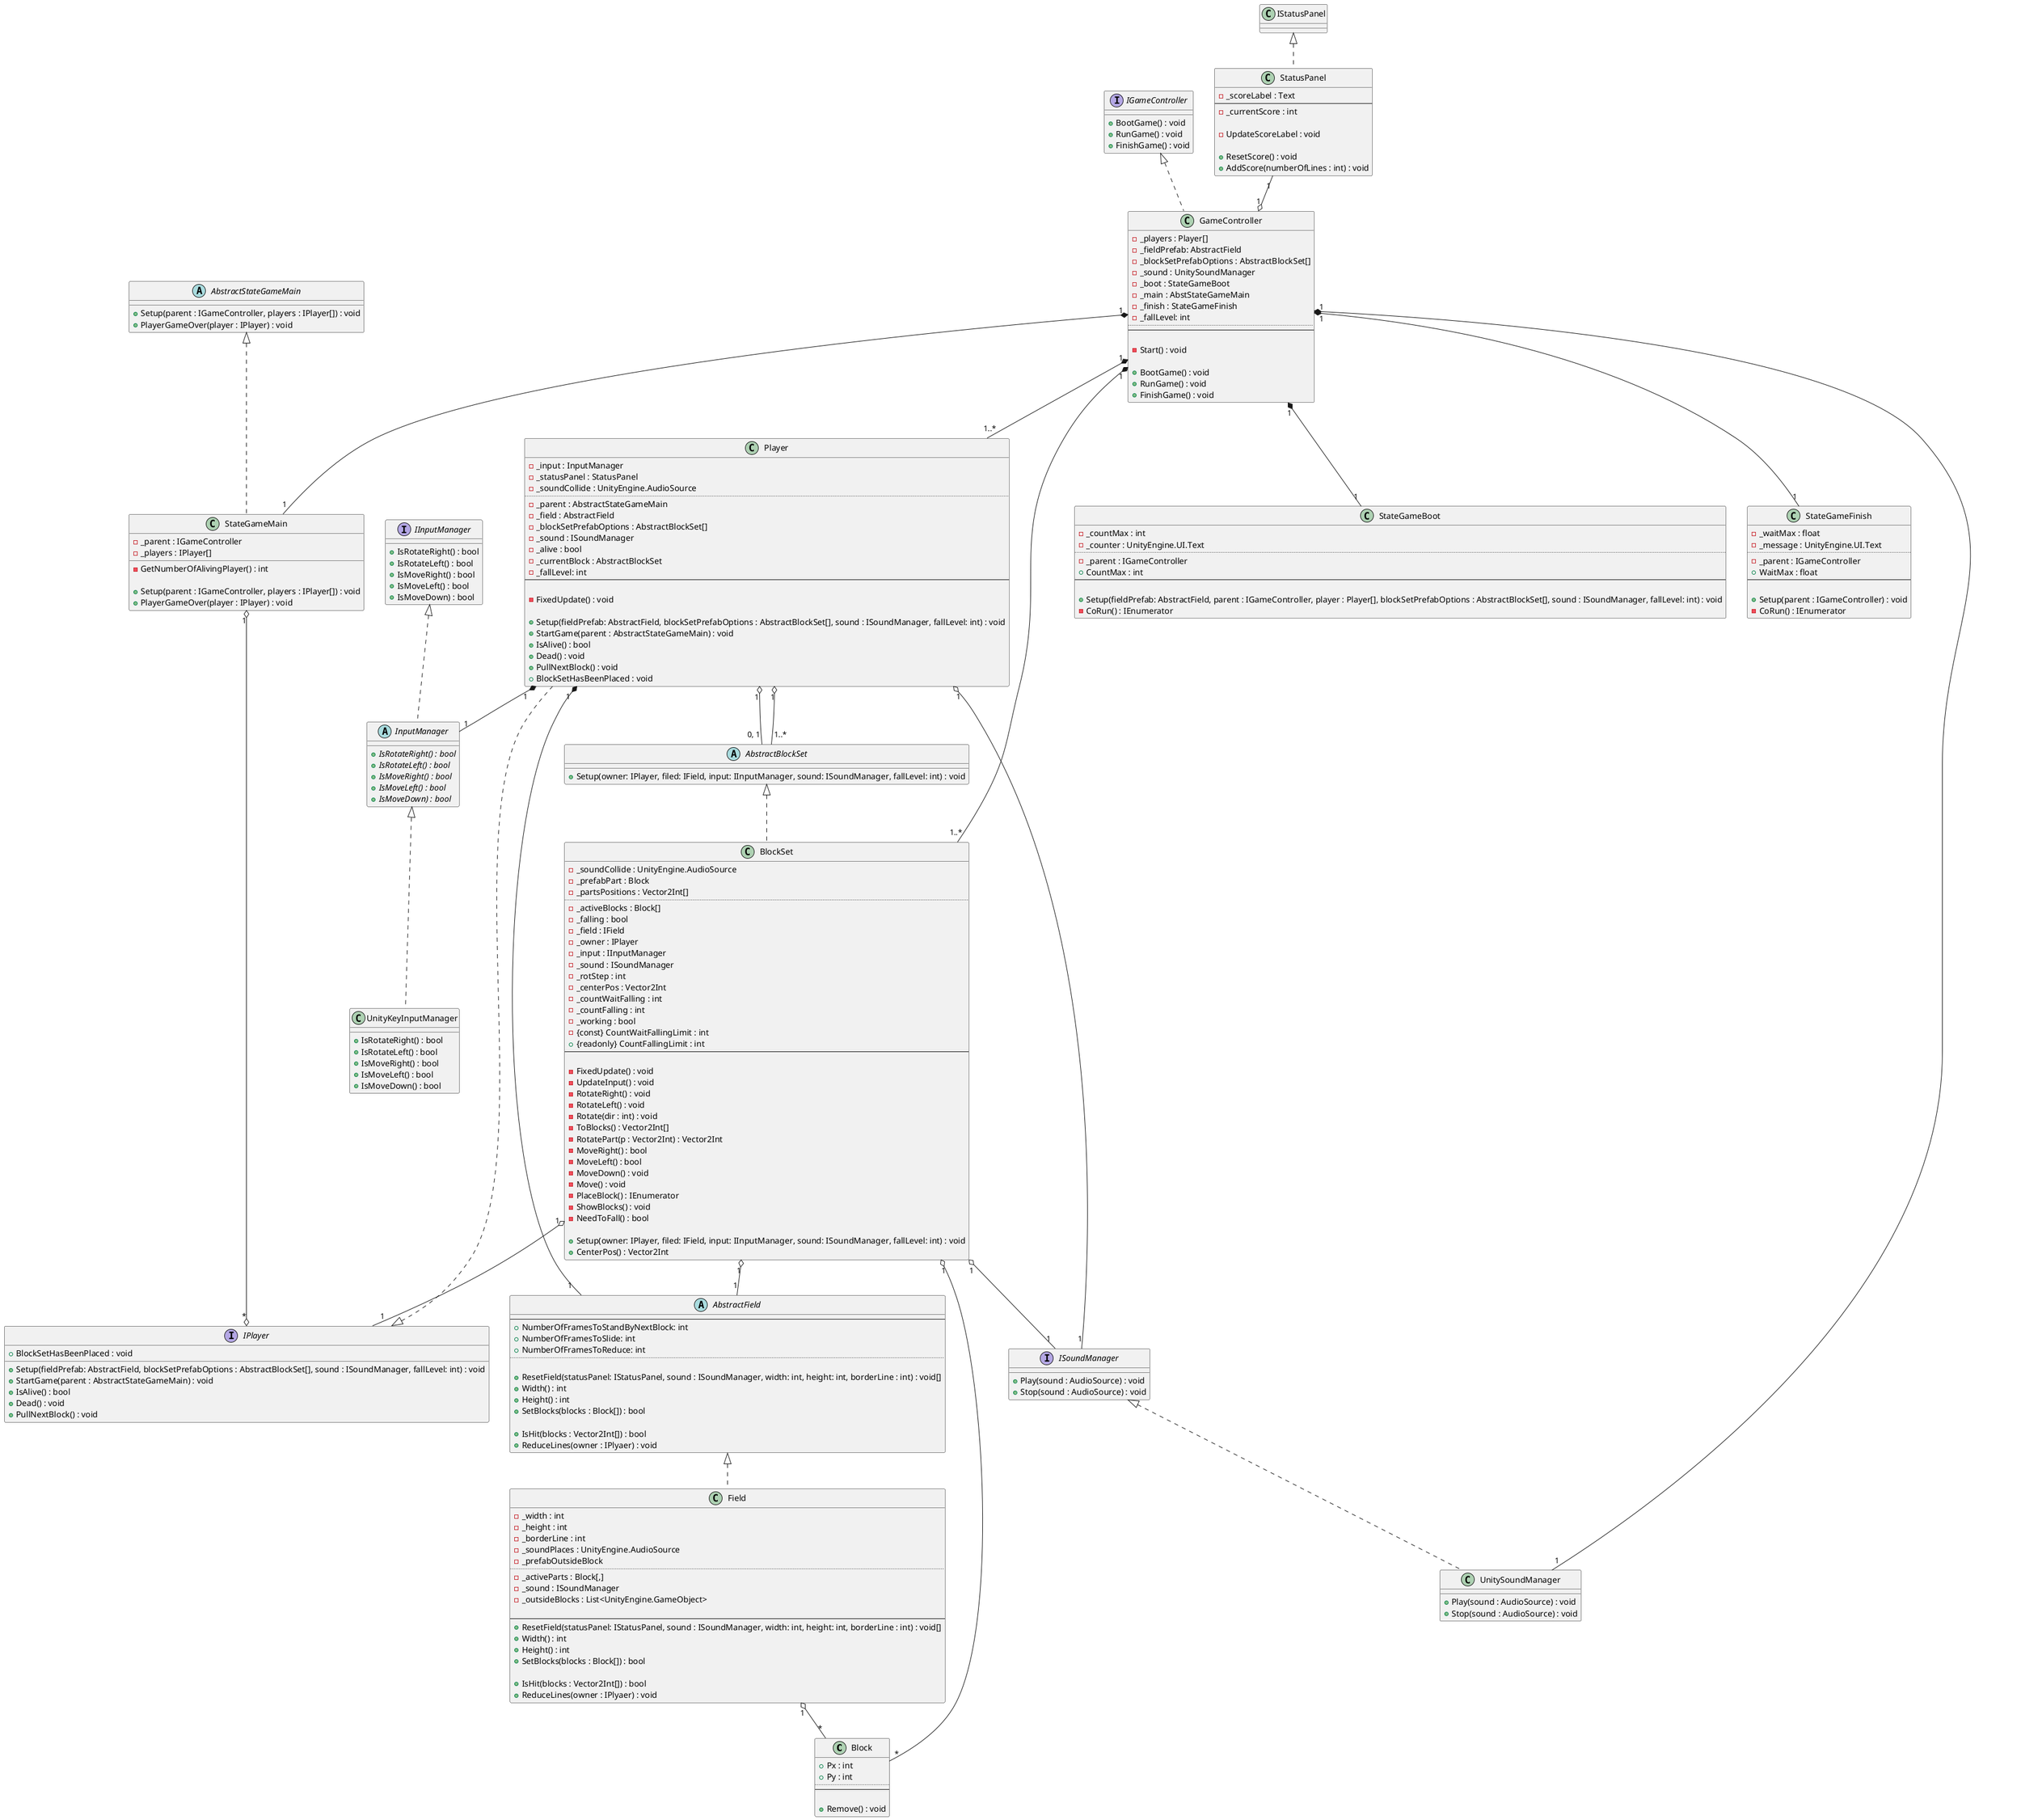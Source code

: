 @startuml

class Block
{
    + Px : int
    + Py : int
    ..
    --

    + Remove() : void
}

' フィールドの状態を管理する
abstract class AbstractField
{
    --
    + NumberOfFramesToStandByNextBlock: int
    + NumberOfFramesToSlide: int
    + NumberOfFramesToReduce: int
    ..

    + ResetField(statusPanel: IStatusPanel, sound : ISoundManager, width: int, height: int, borderLine : int) : void[]
    + Width() : int
    + Height() : int
    ' @return ブロックが積みあがってしまったらtrue, そうでなければfalse を返す
    + SetBlocks(blocks : Block[]) : bool

    + IsHit(blocks : Vector2Int[]) : bool
    + ReduceLines(owner : IPlyaer) : void
}

class Field
{
    - _width : int
    - _height : int
    - _borderLine : int
    - _soundPlaces : UnityEngine.AudioSource
    - _prefabOutsideBlock
    ..
    - _activeParts : Block[,]
    - _sound : ISoundManager
    - _outsideBlocks : List<UnityEngine.GameObject>

    --
    + ResetField(statusPanel: IStatusPanel, sound : ISoundManager, width: int, height: int, borderLine : int) : void[]
    + Width() : int
    + Height() : int
    ' @return ブロックが積みあがってしまったらtrue, そうでなければfalse を返す
    + SetBlocks(blocks : Block[]) : bool

    + IsHit(blocks : Vector2Int[]) : bool
    + ReduceLines(owner : IPlyaer) : void
}

interface IGameController
{
    + BootGame() : void
    + RunGame() : void
    + FinishGame() : void
}

' ゲームの進行を管理する
class GameController
{
    - _players : Player[]
    - _fieldPrefab: AbstractField
    - _blockSetPrefabOptions : AbstractBlockSet[]
    - _sound : UnitySoundManager
    - _boot : StateGameBoot
    - _main : AbstStateGameMain
    - _finish : StateGameFinish
    - _fallLevel: int
    ..
    --

    - Start() : void

    + BootGame() : void
    + RunGame() : void
    + FinishGame() : void
}

interface IPlayer
{
    + Setup(fieldPrefab: AbstractField, blockSetPrefabOptions : AbstractBlockSet[], sound : ISoundManager, fallLevel: int) : void
    + StartGame(parent : AbstractStateGameMain) : void
    + IsAlive() : bool
    + Dead() : void
    + PullNextBlock() : void
    + BlockSetHasBeenPlaced : void
}


class Player
{
    - _input : InputManager
    - _statusPanel : StatusPanel
    - _soundCollide : UnityEngine.AudioSource
    ..
    - _parent : AbstractStateGameMain
    - _field : AbstractField
    - _blockSetPrefabOptions : AbstractBlockSet[]
    - _sound : ISoundManager
    - _alive : bool
    - _currentBlock : AbstractBlockSet
    - _fallLevel: int
    --

    - FixedUpdate() : void

    + Setup(fieldPrefab: AbstractField, blockSetPrefabOptions : AbstractBlockSet[], sound : ISoundManager, fallLevel: int) : void
    + StartGame(parent : AbstractStateGameMain) : void
    + IsAlive() : bool
    + Dead() : void
    + PullNextBlock() : void
    + BlockSetHasBeenPlaced : void
}

class StateGameBoot
{
    - _countMax : int
    - _counter : UnityEngine.UI.Text
    ..
    - _parent : IGameController
    + CountMax : int
    --

    + Setup(fieldPrefab: AbstractField, parent : IGameController, player : Player[], blockSetPrefabOptions : AbstractBlockSet[], sound : ISoundManager, fallLevel: int) : void
    - CoRun() : IEnumerator
}

abstract class AbstractStateGameMain
{
    + Setup(parent : IGameController, players : IPlayer[]) : void
    + PlayerGameOver(player : IPlayer) : void
}

class StateGameMain
{
    - _parent : IGameController
    - _players : IPlayer[]

    - GetNumberOfAlivingPlayer() : int

    + Setup(parent : IGameController, players : IPlayer[]) : void
    + PlayerGameOver(player : IPlayer) : void
}

class StateGameFinish
{
    - _waitMax : float
    - _message : UnityEngine.UI.Text
    ..
    - _parent : IGameController
    + WaitMax : float
    --

    + Setup(parent : IGameController) : void
    - CoRun() : IEnumerator
}

interface IInputManager
{
    + IsRotateRight() : bool
    + IsRotateLeft() : bool
    + IsMoveRight() : bool
    + IsMoveLeft() : bool
    + IsMoveDown) : bool
}

abstract class InputManager
{
    + {abstract} IsRotateRight() : bool
    + {abstract} IsRotateLeft() : bool
    + {abstract} IsMoveRight() : bool
    + {abstract} IsMoveLeft() : bool
    + {abstract} IsMoveDown) : bool
}

class UnityKeyInputManager
{
    + IsRotateRight() : bool
    + IsRotateLeft() : bool
    + IsMoveRight() : bool
    + IsMoveLeft() : bool
    + IsMoveDown() : bool
}

abstract class AbstractBlockSet
{
    + Setup(owner: IPlayer, filed: IField, input: IInputManager, sound: ISoundManager, fallLevel: int) : void
}

' ブロックの状態を管理する
class BlockSet
{
    - _soundCollide : UnityEngine.AudioSource
    - _prefabPart : Block
    - _partsPositions : Vector2Int[]
    ..
    - _activeBlocks : Block[]
    - _falling : bool
    - _field : IField
    - _owner : IPlayer
    - _input : IInputManager
    - _sound : ISoundManager
    - _rotStep : int
    - _centerPos : Vector2Int
    - _countWaitFalling : int
    - _countFalling : int
    - _working : bool
    - {const} CountWaitFallingLimit : int
    + {readonly} CountFallingLimit : int
    --

    - FixedUpdate() : void
    - UpdateInput() : void
    - RotateRight() : void
    - RotateLeft() : void
    - Rotate(dir : int) : void
    - ToBlocks() : Vector2Int[]
    - RotatePart(p : Vector2Int) : Vector2Int
    ' @return 移動できる場合はtrue, 何かにぶつかって移動できない場合はfalse
    - MoveRight() : bool
    ' @return 移動できる場合はtrue, 何かにぶつかって移動できない場合はfalse
    - MoveLeft() : bool
    - MoveDown() : void
    - Move() : void
    - PlaceBlock() : IEnumerator
    - ShowBlocks() : void
    - NeedToFall() : bool

    + Setup(owner: IPlayer, filed: IField, input: IInputManager, sound: ISoundManager, fallLevel: int) : void
    + CenterPos() : Vector2Int
}

interface ISoundManager
{
    + Play(sound : AudioSource) : void
    + Stop(sound : AudioSource) : void
}

class UnitySoundManager
{
    + Play(sound : AudioSource) : void
    + Stop(sound : AudioSource) : void
}

class StatusPanel
{
    - _scoreLabel : Text
    --
    - _currentScore : int
 
    - UpdateScoreLabel : void

    + ResetScore() : void
    + AddScore(numberOfLines : int) : void
}

Player "1" *-- "1" AbstractField
Player "1" o-- "0, 1" AbstractBlockSet
Player "1" o-- "1..*" AbstractBlockSet
Player "1" *-- "1" InputManager
Player "1" o-- "1" ISoundManager

GameController "1" *-- "1..*" Player
GameController "1" *-- "1..*" BlockSet
GameController "1" *-- "1" StateGameBoot
GameController "1" *-- "1" StateGameMain
GameController "1" *-- "1" StateGameFinish
GameController "1" *-- "1" UnitySoundManager

StateGameMain "1" o--o "*" IPlayer

StatusPanel "1" --o "1" GameController

IInputManager <|.. InputManager
InputManager <|.. UnityKeyInputManager
ISoundManager <|.. UnitySoundManager
IGameController <|.. GameController
AbstractBlockSet <|.. BlockSet
AbstractField <|.. Field
AbstractStateGameMain <|.. StateGameMain
IPlayer <|.. Player
IStatusPanel <|.. StatusPanel

Field "1" o-- "*" Block
BlockSet "1" o-- "*" Block
BlockSet "1" o-- "1" ISoundManager
BlockSet "1" o-- "1" IPlayer
BlockSet "1" o-- "1" AbstractField

@enduml